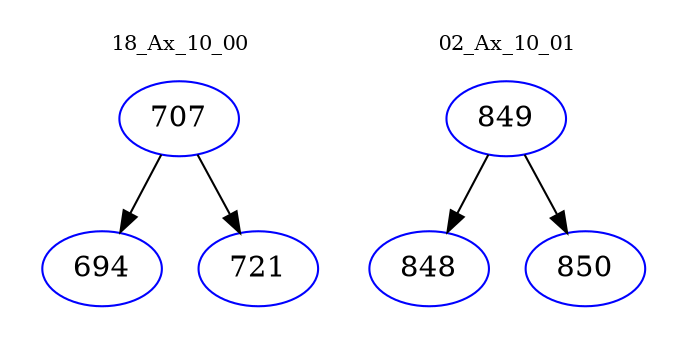 digraph{
subgraph cluster_0 {
color = white
label = "18_Ax_10_00";
fontsize=10;
T0_707 [label="707", color="blue"]
T0_707 -> T0_694 [color="black"]
T0_694 [label="694", color="blue"]
T0_707 -> T0_721 [color="black"]
T0_721 [label="721", color="blue"]
}
subgraph cluster_1 {
color = white
label = "02_Ax_10_01";
fontsize=10;
T1_849 [label="849", color="blue"]
T1_849 -> T1_848 [color="black"]
T1_848 [label="848", color="blue"]
T1_849 -> T1_850 [color="black"]
T1_850 [label="850", color="blue"]
}
}
